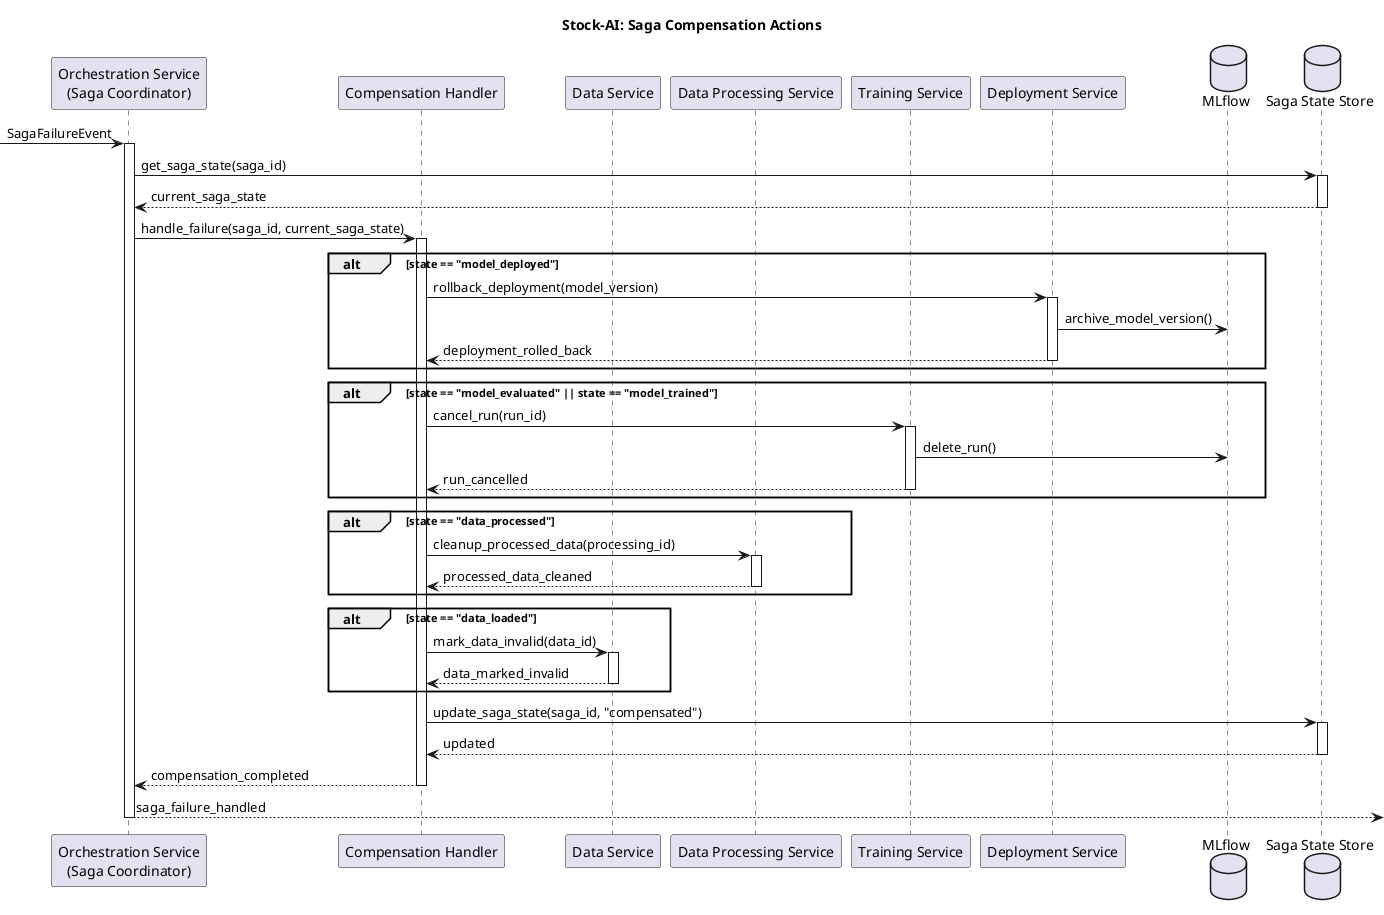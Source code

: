 @startuml Compensation_Actions

title Stock-AI: Saga Compensation Actions

participant "Orchestration Service\n(Saga Coordinator)" as orchestrator
participant "Compensation Handler" as compensation
participant "Data Service" as dataService
participant "Data Processing Service" as processing
participant "Training Service" as training
participant "Deployment Service" as deployment
database "MLflow" as mlflow
database "Saga State Store" as sagaStore

' Start with a failure scenario
-> orchestrator : SagaFailureEvent

activate orchestrator
orchestrator -> sagaStore : get_saga_state(saga_id)
activate sagaStore
sagaStore --> orchestrator : current_saga_state
deactivate sagaStore

orchestrator -> compensation : handle_failure(saga_id, current_saga_state)
activate compensation

' Based on the current saga state, determine which compensating actions to take
alt state == "model_deployed"
    compensation -> deployment : rollback_deployment(model_version)
    activate deployment
    deployment -> mlflow : archive_model_version()
    deployment --> compensation : deployment_rolled_back
    deactivate deployment
end

alt state == "model_evaluated" || state == "model_trained"
    compensation -> training : cancel_run(run_id)
    activate training
    training -> mlflow : delete_run()
    training --> compensation : run_cancelled
    deactivate training
end

alt state == "data_processed"
    compensation -> processing : cleanup_processed_data(processing_id)
    activate processing
    processing --> compensation : processed_data_cleaned
    deactivate processing
end

alt state == "data_loaded"
    compensation -> dataService : mark_data_invalid(data_id)
    activate dataService
    dataService --> compensation : data_marked_invalid
    deactivate dataService
end

compensation -> sagaStore : update_saga_state(saga_id, "compensated")
activate sagaStore
sagaStore --> compensation : updated
deactivate sagaStore

compensation --> orchestrator : compensation_completed
deactivate compensation

orchestrator --> : saga_failure_handled
deactivate orchestrator

@enduml

